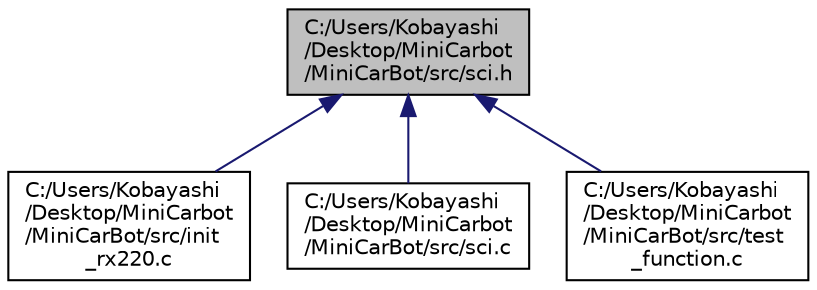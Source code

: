 digraph "C:/Users/Kobayashi/Desktop/MiniCarbot/MiniCarBot/src/sci.h"
{
 // LATEX_PDF_SIZE
  edge [fontname="Helvetica",fontsize="10",labelfontname="Helvetica",labelfontsize="10"];
  node [fontname="Helvetica",fontsize="10",shape=record];
  Node1 [label="C:/Users/Kobayashi\l/Desktop/MiniCarbot\l/MiniCarBot/src/sci.h",height=0.2,width=0.4,color="black", fillcolor="grey75", style="filled", fontcolor="black",tooltip="RS232によるシリアル通信。RX220からの出力のみ実装"];
  Node1 -> Node2 [dir="back",color="midnightblue",fontsize="10",style="solid",fontname="Helvetica"];
  Node2 [label="C:/Users/Kobayashi\l/Desktop/MiniCarbot\l/MiniCarBot/src/init\l_rx220.c",height=0.2,width=0.4,color="black", fillcolor="white", style="filled",URL="$init__rx220_8c.html",tooltip=" "];
  Node1 -> Node3 [dir="back",color="midnightblue",fontsize="10",style="solid",fontname="Helvetica"];
  Node3 [label="C:/Users/Kobayashi\l/Desktop/MiniCarbot\l/MiniCarBot/src/sci.c",height=0.2,width=0.4,color="black", fillcolor="white", style="filled",URL="$sci_8c.html",tooltip=" "];
  Node1 -> Node4 [dir="back",color="midnightblue",fontsize="10",style="solid",fontname="Helvetica"];
  Node4 [label="C:/Users/Kobayashi\l/Desktop/MiniCarbot\l/MiniCarBot/src/test\l_function.c",height=0.2,width=0.4,color="black", fillcolor="white", style="filled",URL="$test__function_8c.html",tooltip=" "];
}
